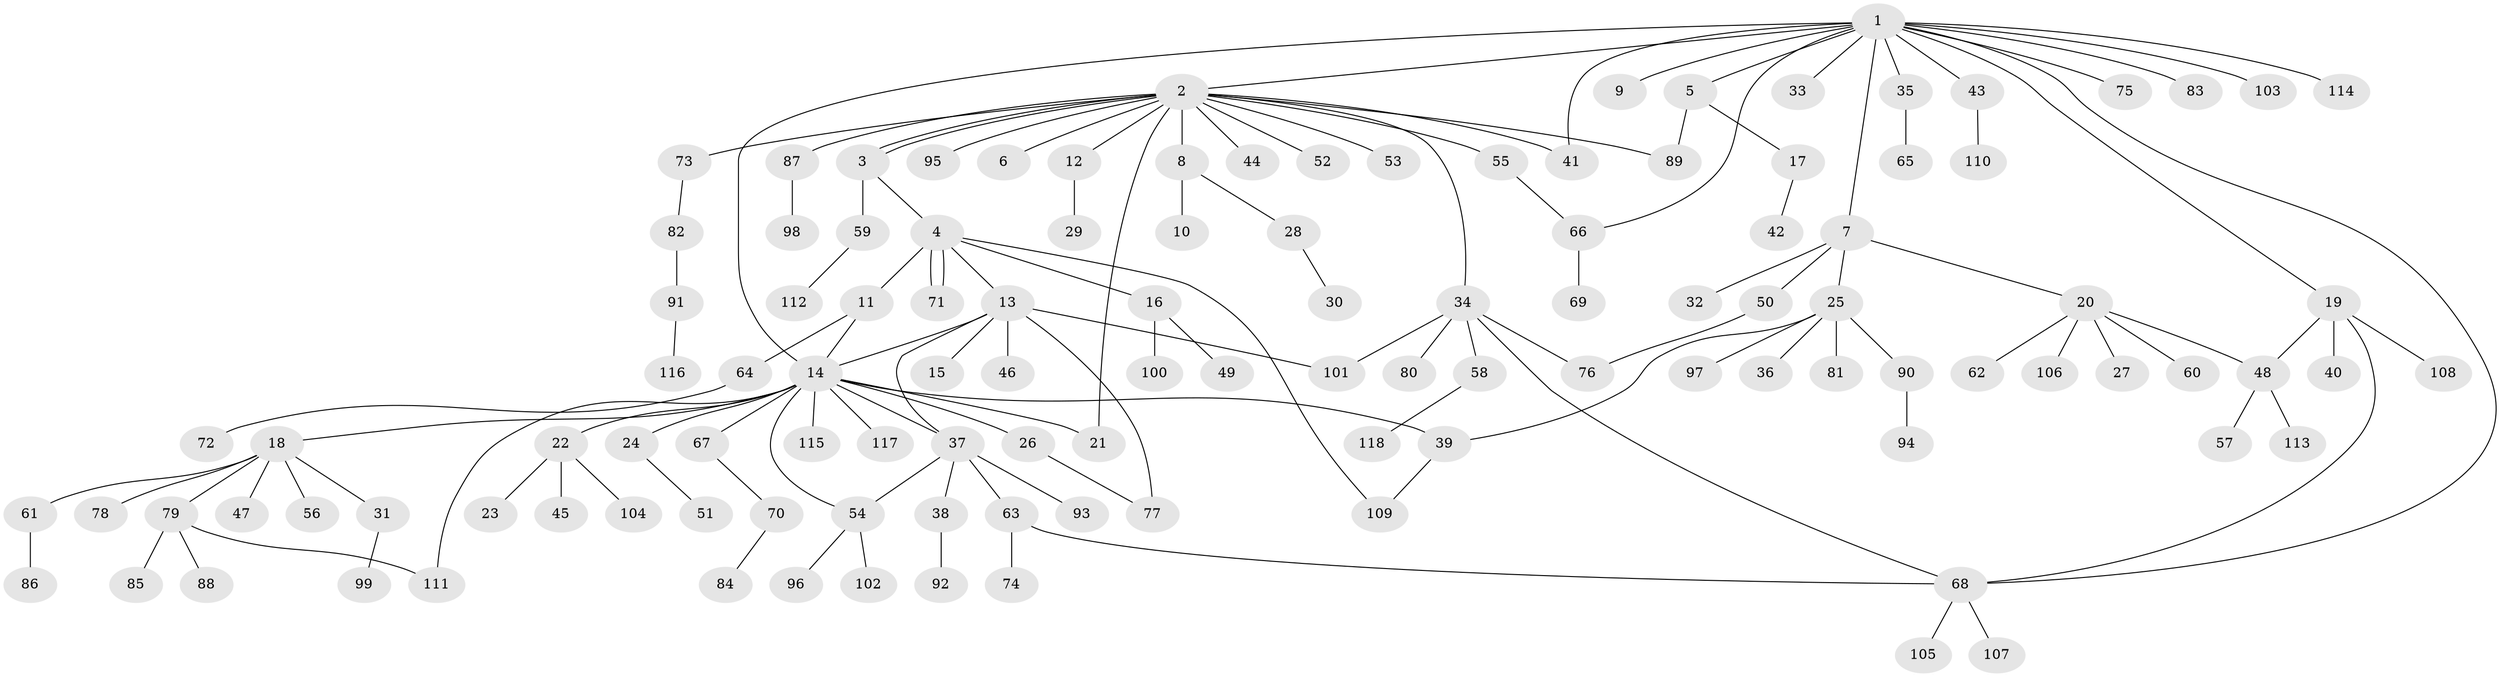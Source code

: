 // Generated by graph-tools (version 1.1) at 2025/49/03/09/25 03:49:52]
// undirected, 118 vertices, 137 edges
graph export_dot {
graph [start="1"]
  node [color=gray90,style=filled];
  1;
  2;
  3;
  4;
  5;
  6;
  7;
  8;
  9;
  10;
  11;
  12;
  13;
  14;
  15;
  16;
  17;
  18;
  19;
  20;
  21;
  22;
  23;
  24;
  25;
  26;
  27;
  28;
  29;
  30;
  31;
  32;
  33;
  34;
  35;
  36;
  37;
  38;
  39;
  40;
  41;
  42;
  43;
  44;
  45;
  46;
  47;
  48;
  49;
  50;
  51;
  52;
  53;
  54;
  55;
  56;
  57;
  58;
  59;
  60;
  61;
  62;
  63;
  64;
  65;
  66;
  67;
  68;
  69;
  70;
  71;
  72;
  73;
  74;
  75;
  76;
  77;
  78;
  79;
  80;
  81;
  82;
  83;
  84;
  85;
  86;
  87;
  88;
  89;
  90;
  91;
  92;
  93;
  94;
  95;
  96;
  97;
  98;
  99;
  100;
  101;
  102;
  103;
  104;
  105;
  106;
  107;
  108;
  109;
  110;
  111;
  112;
  113;
  114;
  115;
  116;
  117;
  118;
  1 -- 2;
  1 -- 5;
  1 -- 7;
  1 -- 9;
  1 -- 14;
  1 -- 19;
  1 -- 33;
  1 -- 35;
  1 -- 41;
  1 -- 43;
  1 -- 66;
  1 -- 68;
  1 -- 75;
  1 -- 83;
  1 -- 103;
  1 -- 114;
  2 -- 3;
  2 -- 3;
  2 -- 6;
  2 -- 8;
  2 -- 12;
  2 -- 21;
  2 -- 34;
  2 -- 41;
  2 -- 44;
  2 -- 52;
  2 -- 53;
  2 -- 55;
  2 -- 73;
  2 -- 87;
  2 -- 89;
  2 -- 95;
  3 -- 4;
  3 -- 59;
  4 -- 11;
  4 -- 13;
  4 -- 16;
  4 -- 71;
  4 -- 71;
  4 -- 109;
  5 -- 17;
  5 -- 89;
  7 -- 20;
  7 -- 25;
  7 -- 32;
  7 -- 50;
  8 -- 10;
  8 -- 28;
  11 -- 14;
  11 -- 64;
  12 -- 29;
  13 -- 14;
  13 -- 15;
  13 -- 37;
  13 -- 46;
  13 -- 77;
  13 -- 101;
  14 -- 18;
  14 -- 21;
  14 -- 22;
  14 -- 24;
  14 -- 26;
  14 -- 37;
  14 -- 39;
  14 -- 54;
  14 -- 67;
  14 -- 111;
  14 -- 115;
  14 -- 117;
  16 -- 49;
  16 -- 100;
  17 -- 42;
  18 -- 31;
  18 -- 47;
  18 -- 56;
  18 -- 61;
  18 -- 78;
  18 -- 79;
  19 -- 40;
  19 -- 48;
  19 -- 68;
  19 -- 108;
  20 -- 27;
  20 -- 48;
  20 -- 60;
  20 -- 62;
  20 -- 106;
  22 -- 23;
  22 -- 45;
  22 -- 104;
  24 -- 51;
  25 -- 36;
  25 -- 39;
  25 -- 81;
  25 -- 90;
  25 -- 97;
  26 -- 77;
  28 -- 30;
  31 -- 99;
  34 -- 58;
  34 -- 68;
  34 -- 76;
  34 -- 80;
  34 -- 101;
  35 -- 65;
  37 -- 38;
  37 -- 54;
  37 -- 63;
  37 -- 93;
  38 -- 92;
  39 -- 109;
  43 -- 110;
  48 -- 57;
  48 -- 113;
  50 -- 76;
  54 -- 96;
  54 -- 102;
  55 -- 66;
  58 -- 118;
  59 -- 112;
  61 -- 86;
  63 -- 68;
  63 -- 74;
  64 -- 72;
  66 -- 69;
  67 -- 70;
  68 -- 105;
  68 -- 107;
  70 -- 84;
  73 -- 82;
  79 -- 85;
  79 -- 88;
  79 -- 111;
  82 -- 91;
  87 -- 98;
  90 -- 94;
  91 -- 116;
}
